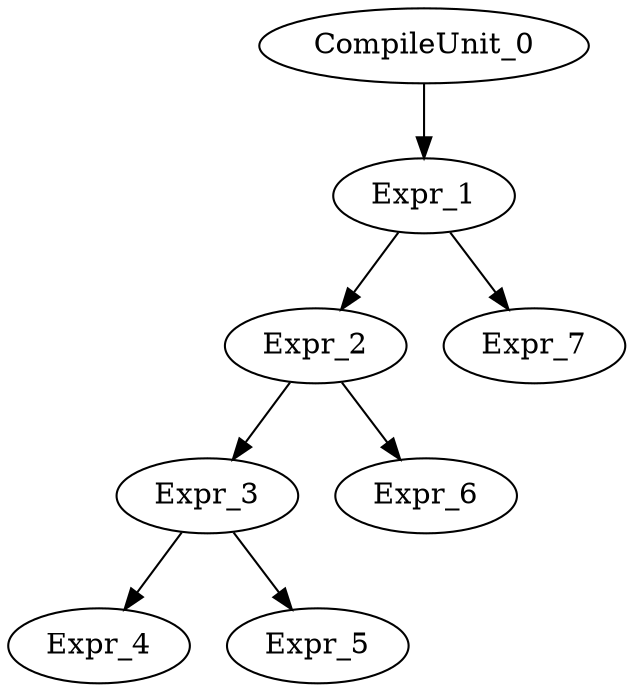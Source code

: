 digraph G{
"CompileUnit_0"->"Expr_1";
"Expr_1"->"Expr_2";
"Expr_2"->"Expr_3";
"Expr_3"->"Expr_4";
"Expr_3"->"Expr_5";
"Expr_2"->"Expr_6";
"Expr_1"->"Expr_7";
}
